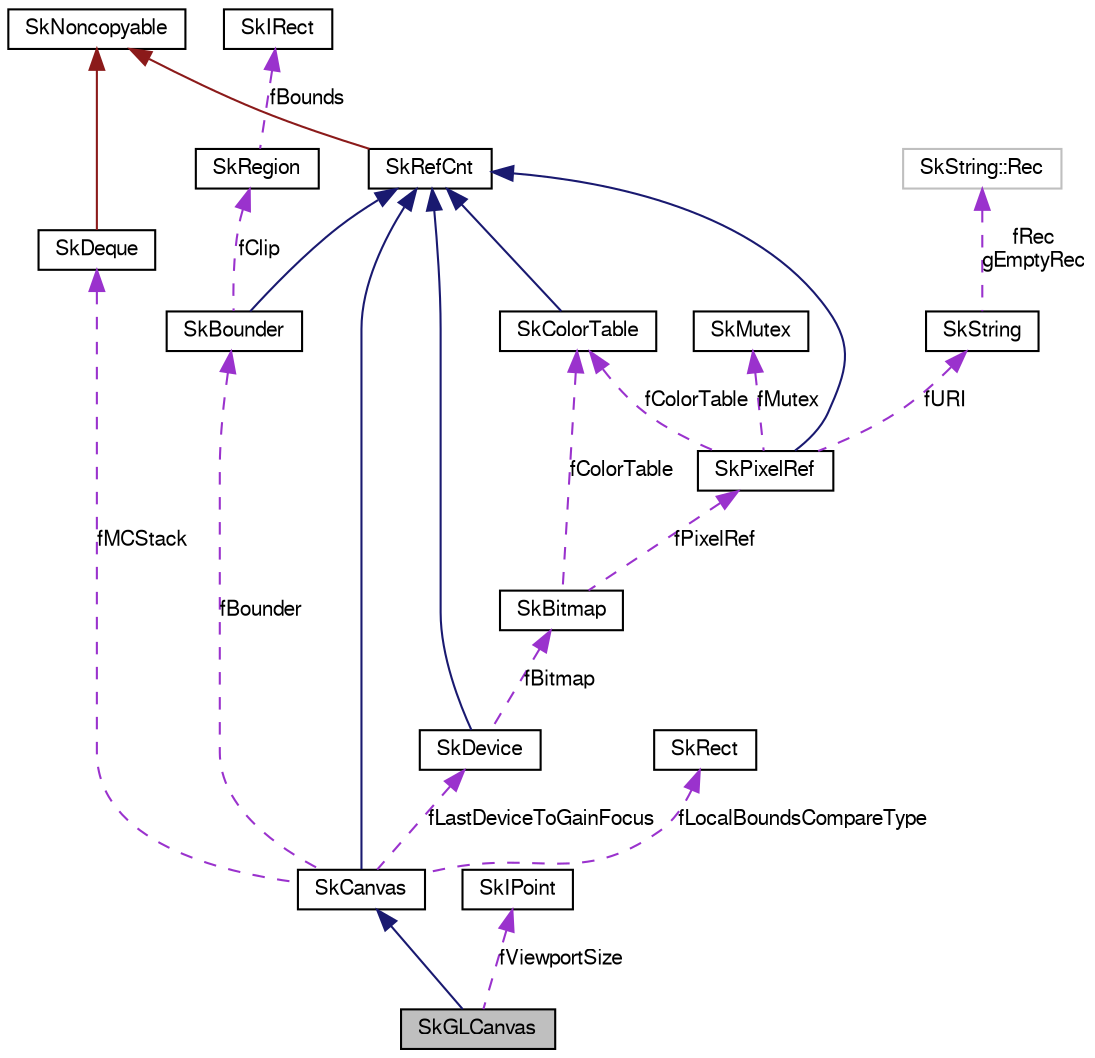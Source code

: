 digraph G
{
  edge [fontname="FreeSans",fontsize="10",labelfontname="FreeSans",labelfontsize="10"];
  node [fontname="FreeSans",fontsize="10",shape=record];
  Node1 [label="SkGLCanvas",height=0.2,width=0.4,color="black", fillcolor="grey75", style="filled" fontcolor="black"];
  Node2 -> Node1 [dir=back,color="midnightblue",fontsize="10",style="solid",fontname="FreeSans"];
  Node2 [label="SkCanvas",height=0.2,width=0.4,color="black", fillcolor="white", style="filled",URL="$class_sk_canvas.html"];
  Node3 -> Node2 [dir=back,color="midnightblue",fontsize="10",style="solid",fontname="FreeSans"];
  Node3 [label="SkRefCnt",height=0.2,width=0.4,color="black", fillcolor="white", style="filled",URL="$class_sk_ref_cnt.html"];
  Node4 -> Node3 [dir=back,color="firebrick4",fontsize="10",style="solid",fontname="FreeSans"];
  Node4 [label="SkNoncopyable",height=0.2,width=0.4,color="black", fillcolor="white", style="filled",URL="$class_sk_noncopyable.html"];
  Node5 -> Node2 [dir=back,color="darkorchid3",fontsize="10",style="dashed",label="fLastDeviceToGainFocus",fontname="FreeSans"];
  Node5 [label="SkDevice",height=0.2,width=0.4,color="black", fillcolor="white", style="filled",URL="$class_sk_device.html"];
  Node3 -> Node5 [dir=back,color="midnightblue",fontsize="10",style="solid",fontname="FreeSans"];
  Node6 -> Node5 [dir=back,color="darkorchid3",fontsize="10",style="dashed",label="fBitmap",fontname="FreeSans"];
  Node6 [label="SkBitmap",height=0.2,width=0.4,color="black", fillcolor="white", style="filled",URL="$class_sk_bitmap.html"];
  Node7 -> Node6 [dir=back,color="darkorchid3",fontsize="10",style="dashed",label="fColorTable",fontname="FreeSans"];
  Node7 [label="SkColorTable",height=0.2,width=0.4,color="black", fillcolor="white", style="filled",URL="$class_sk_color_table.html"];
  Node3 -> Node7 [dir=back,color="midnightblue",fontsize="10",style="solid",fontname="FreeSans"];
  Node8 -> Node6 [dir=back,color="darkorchid3",fontsize="10",style="dashed",label="fPixelRef",fontname="FreeSans"];
  Node8 [label="SkPixelRef",height=0.2,width=0.4,color="black", fillcolor="white", style="filled",URL="$class_sk_pixel_ref.html"];
  Node3 -> Node8 [dir=back,color="midnightblue",fontsize="10",style="solid",fontname="FreeSans"];
  Node7 -> Node8 [dir=back,color="darkorchid3",fontsize="10",style="dashed",label="fColorTable",fontname="FreeSans"];
  Node9 -> Node8 [dir=back,color="darkorchid3",fontsize="10",style="dashed",label="fMutex",fontname="FreeSans"];
  Node9 [label="SkMutex",height=0.2,width=0.4,color="black", fillcolor="white", style="filled",URL="$class_sk_mutex.html"];
  Node10 -> Node8 [dir=back,color="darkorchid3",fontsize="10",style="dashed",label="fURI",fontname="FreeSans"];
  Node10 [label="SkString",height=0.2,width=0.4,color="black", fillcolor="white", style="filled",URL="$class_sk_string.html"];
  Node11 -> Node10 [dir=back,color="darkorchid3",fontsize="10",style="dashed",label="fRec\ngEmptyRec",fontname="FreeSans"];
  Node11 [label="SkString::Rec",height=0.2,width=0.4,color="grey75", fillcolor="white", style="filled"];
  Node12 -> Node2 [dir=back,color="darkorchid3",fontsize="10",style="dashed",label="fMCStack",fontname="FreeSans"];
  Node12 [label="SkDeque",height=0.2,width=0.4,color="black", fillcolor="white", style="filled",URL="$class_sk_deque.html"];
  Node4 -> Node12 [dir=back,color="firebrick4",fontsize="10",style="solid",fontname="FreeSans"];
  Node13 -> Node2 [dir=back,color="darkorchid3",fontsize="10",style="dashed",label="fLocalBoundsCompareType",fontname="FreeSans"];
  Node13 [label="SkRect",height=0.2,width=0.4,color="black", fillcolor="white", style="filled",URL="$struct_sk_rect.html"];
  Node14 -> Node2 [dir=back,color="darkorchid3",fontsize="10",style="dashed",label="fBounder",fontname="FreeSans"];
  Node14 [label="SkBounder",height=0.2,width=0.4,color="black", fillcolor="white", style="filled",URL="$class_sk_bounder.html"];
  Node3 -> Node14 [dir=back,color="midnightblue",fontsize="10",style="solid",fontname="FreeSans"];
  Node15 -> Node14 [dir=back,color="darkorchid3",fontsize="10",style="dashed",label="fClip",fontname="FreeSans"];
  Node15 [label="SkRegion",height=0.2,width=0.4,color="black", fillcolor="white", style="filled",URL="$class_sk_region.html"];
  Node16 -> Node15 [dir=back,color="darkorchid3",fontsize="10",style="dashed",label="fBounds",fontname="FreeSans"];
  Node16 [label="SkIRect",height=0.2,width=0.4,color="black", fillcolor="white", style="filled",URL="$struct_sk_i_rect.html"];
  Node17 -> Node1 [dir=back,color="darkorchid3",fontsize="10",style="dashed",label="fViewportSize",fontname="FreeSans"];
  Node17 [label="SkIPoint",height=0.2,width=0.4,color="black", fillcolor="white", style="filled",URL="$struct_sk_i_point.html"];
}
